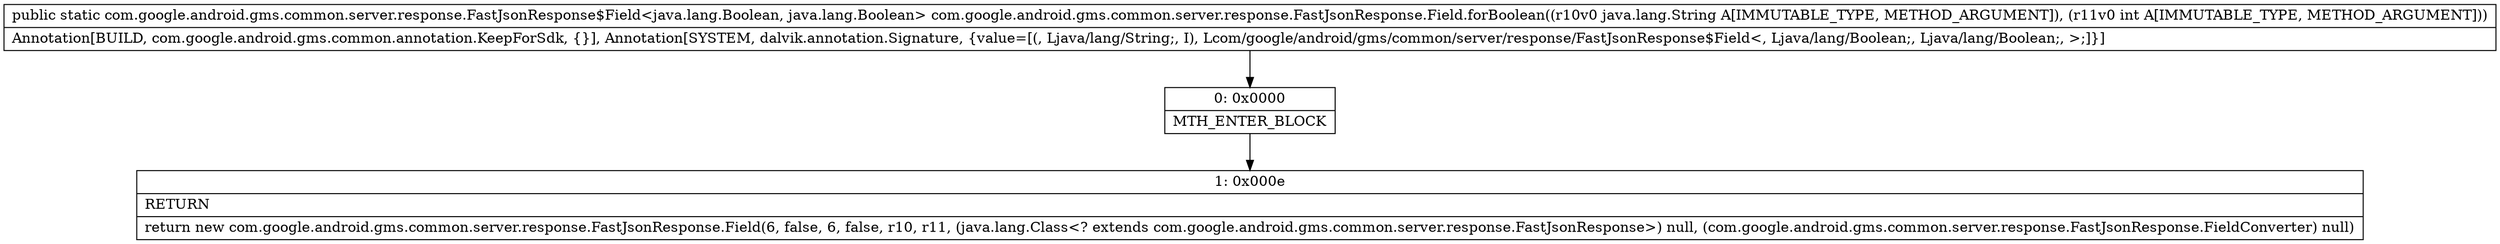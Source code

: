 digraph "CFG forcom.google.android.gms.common.server.response.FastJsonResponse.Field.forBoolean(Ljava\/lang\/String;I)Lcom\/google\/android\/gms\/common\/server\/response\/FastJsonResponse$Field;" {
Node_0 [shape=record,label="{0\:\ 0x0000|MTH_ENTER_BLOCK\l}"];
Node_1 [shape=record,label="{1\:\ 0x000e|RETURN\l|return new com.google.android.gms.common.server.response.FastJsonResponse.Field(6, false, 6, false, r10, r11, (java.lang.Class\<? extends com.google.android.gms.common.server.response.FastJsonResponse\>) null, (com.google.android.gms.common.server.response.FastJsonResponse.FieldConverter) null)\l}"];
MethodNode[shape=record,label="{public static com.google.android.gms.common.server.response.FastJsonResponse$Field\<java.lang.Boolean, java.lang.Boolean\> com.google.android.gms.common.server.response.FastJsonResponse.Field.forBoolean((r10v0 java.lang.String A[IMMUTABLE_TYPE, METHOD_ARGUMENT]), (r11v0 int A[IMMUTABLE_TYPE, METHOD_ARGUMENT]))  | Annotation[BUILD, com.google.android.gms.common.annotation.KeepForSdk, \{\}], Annotation[SYSTEM, dalvik.annotation.Signature, \{value=[(, Ljava\/lang\/String;, I), Lcom\/google\/android\/gms\/common\/server\/response\/FastJsonResponse$Field\<, Ljava\/lang\/Boolean;, Ljava\/lang\/Boolean;, \>;]\}]\l}"];
MethodNode -> Node_0;
Node_0 -> Node_1;
}

